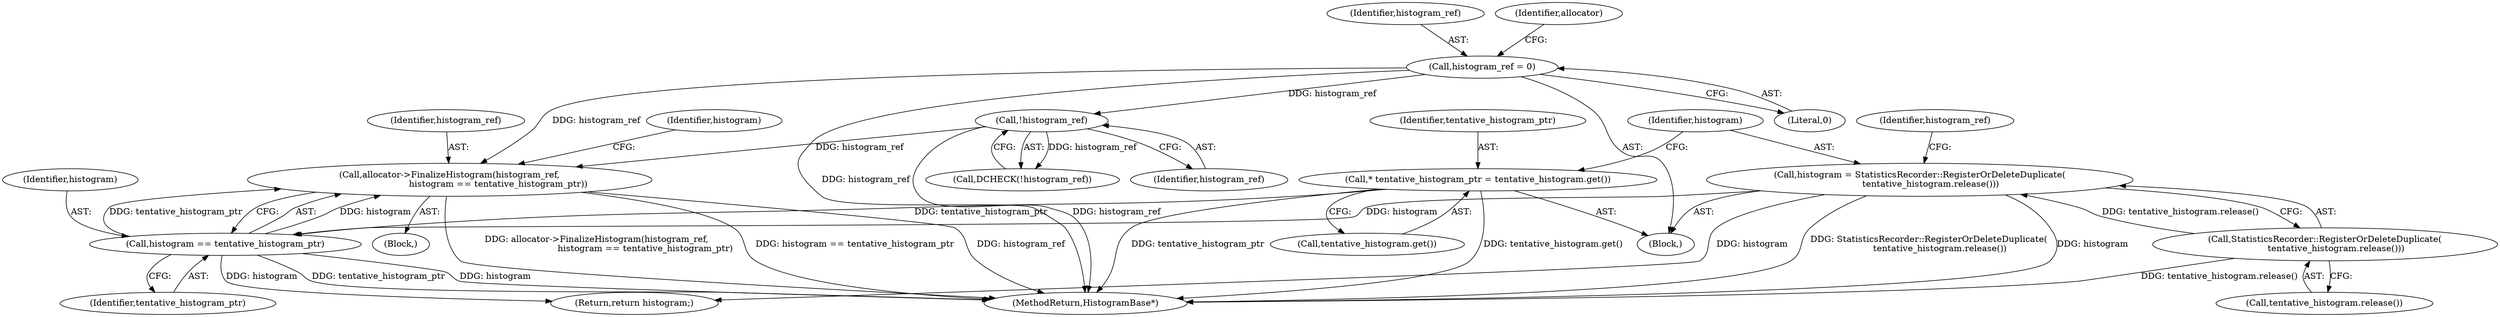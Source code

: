 digraph "0_Chrome_03c2e97746a2c471ae136b0c669f8d0c033fe168@API" {
"1000197" [label="(Call,allocator->FinalizeHistogram(histogram_ref,\n                                   histogram == tentative_histogram_ptr))"];
"1000143" [label="(Call,histogram_ref = 0)"];
"1000170" [label="(Call,!histogram_ref)"];
"1000199" [label="(Call,histogram == tentative_histogram_ptr)"];
"1000190" [label="(Call,histogram = StatisticsRecorder::RegisterOrDeleteDuplicate(\n        tentative_histogram.release()))"];
"1000192" [label="(Call,StatisticsRecorder::RegisterOrDeleteDuplicate(\n        tentative_histogram.release()))"];
"1000187" [label="(Call,* tentative_histogram_ptr = tentative_histogram.get())"];
"1000201" [label="(Identifier,tentative_histogram_ptr)"];
"1000169" [label="(Call,DCHECK(!histogram_ref))"];
"1000143" [label="(Call,histogram_ref = 0)"];
"1000145" [label="(Literal,0)"];
"1000193" [label="(Call,tentative_histogram.release())"];
"1000204" [label="(Identifier,histogram)"];
"1000240" [label="(MethodReturn,HistogramBase*)"];
"1000199" [label="(Call,histogram == tentative_histogram_ptr)"];
"1000196" [label="(Block,)"];
"1000144" [label="(Identifier,histogram_ref)"];
"1000188" [label="(Identifier,tentative_histogram_ptr)"];
"1000191" [label="(Identifier,histogram)"];
"1000189" [label="(Call,tentative_histogram.get())"];
"1000187" [label="(Call,* tentative_histogram_ptr = tentative_histogram.get())"];
"1000198" [label="(Identifier,histogram_ref)"];
"1000200" [label="(Identifier,histogram)"];
"1000195" [label="(Identifier,histogram_ref)"];
"1000112" [label="(Block,)"];
"1000170" [label="(Call,!histogram_ref)"];
"1000238" [label="(Return,return histogram;)"];
"1000192" [label="(Call,StatisticsRecorder::RegisterOrDeleteDuplicate(\n        tentative_histogram.release()))"];
"1000197" [label="(Call,allocator->FinalizeHistogram(histogram_ref,\n                                   histogram == tentative_histogram_ptr))"];
"1000171" [label="(Identifier,histogram_ref)"];
"1000190" [label="(Call,histogram = StatisticsRecorder::RegisterOrDeleteDuplicate(\n        tentative_histogram.release()))"];
"1000149" [label="(Identifier,allocator)"];
"1000197" -> "1000196"  [label="AST: "];
"1000197" -> "1000199"  [label="CFG: "];
"1000198" -> "1000197"  [label="AST: "];
"1000199" -> "1000197"  [label="AST: "];
"1000204" -> "1000197"  [label="CFG: "];
"1000197" -> "1000240"  [label="DDG: allocator->FinalizeHistogram(histogram_ref,\n                                   histogram == tentative_histogram_ptr)"];
"1000197" -> "1000240"  [label="DDG: histogram == tentative_histogram_ptr"];
"1000197" -> "1000240"  [label="DDG: histogram_ref"];
"1000143" -> "1000197"  [label="DDG: histogram_ref"];
"1000170" -> "1000197"  [label="DDG: histogram_ref"];
"1000199" -> "1000197"  [label="DDG: histogram"];
"1000199" -> "1000197"  [label="DDG: tentative_histogram_ptr"];
"1000143" -> "1000112"  [label="AST: "];
"1000143" -> "1000145"  [label="CFG: "];
"1000144" -> "1000143"  [label="AST: "];
"1000145" -> "1000143"  [label="AST: "];
"1000149" -> "1000143"  [label="CFG: "];
"1000143" -> "1000240"  [label="DDG: histogram_ref"];
"1000143" -> "1000170"  [label="DDG: histogram_ref"];
"1000170" -> "1000169"  [label="AST: "];
"1000170" -> "1000171"  [label="CFG: "];
"1000171" -> "1000170"  [label="AST: "];
"1000169" -> "1000170"  [label="CFG: "];
"1000170" -> "1000240"  [label="DDG: histogram_ref"];
"1000170" -> "1000169"  [label="DDG: histogram_ref"];
"1000199" -> "1000201"  [label="CFG: "];
"1000200" -> "1000199"  [label="AST: "];
"1000201" -> "1000199"  [label="AST: "];
"1000199" -> "1000240"  [label="DDG: tentative_histogram_ptr"];
"1000199" -> "1000240"  [label="DDG: histogram"];
"1000190" -> "1000199"  [label="DDG: histogram"];
"1000187" -> "1000199"  [label="DDG: tentative_histogram_ptr"];
"1000199" -> "1000238"  [label="DDG: histogram"];
"1000190" -> "1000112"  [label="AST: "];
"1000190" -> "1000192"  [label="CFG: "];
"1000191" -> "1000190"  [label="AST: "];
"1000192" -> "1000190"  [label="AST: "];
"1000195" -> "1000190"  [label="CFG: "];
"1000190" -> "1000240"  [label="DDG: histogram"];
"1000190" -> "1000240"  [label="DDG: StatisticsRecorder::RegisterOrDeleteDuplicate(\n        tentative_histogram.release())"];
"1000192" -> "1000190"  [label="DDG: tentative_histogram.release()"];
"1000190" -> "1000238"  [label="DDG: histogram"];
"1000192" -> "1000193"  [label="CFG: "];
"1000193" -> "1000192"  [label="AST: "];
"1000192" -> "1000240"  [label="DDG: tentative_histogram.release()"];
"1000187" -> "1000112"  [label="AST: "];
"1000187" -> "1000189"  [label="CFG: "];
"1000188" -> "1000187"  [label="AST: "];
"1000189" -> "1000187"  [label="AST: "];
"1000191" -> "1000187"  [label="CFG: "];
"1000187" -> "1000240"  [label="DDG: tentative_histogram_ptr"];
"1000187" -> "1000240"  [label="DDG: tentative_histogram.get()"];
}
